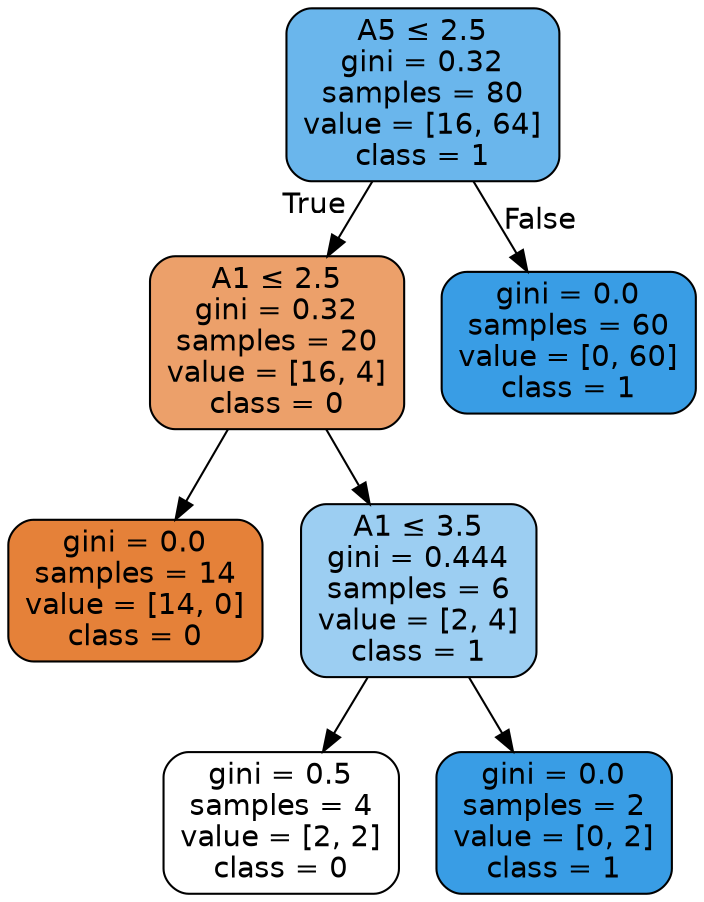 digraph Tree {
node [shape=box, style="filled, rounded", color="black", fontname="helvetica"] ;
edge [fontname="helvetica"] ;
0 [label=<A5 &le; 2.5<br/>gini = 0.32<br/>samples = 80<br/>value = [16, 64]<br/>class = 1>, fillcolor="#6ab6ec"] ;
1 [label=<A1 &le; 2.5<br/>gini = 0.32<br/>samples = 20<br/>value = [16, 4]<br/>class = 0>, fillcolor="#eca06a"] ;
0 -> 1 [labeldistance=2.5, labelangle=45, headlabel="True"] ;
2 [label=<gini = 0.0<br/>samples = 14<br/>value = [14, 0]<br/>class = 0>, fillcolor="#e58139"] ;
1 -> 2 ;
3 [label=<A1 &le; 3.5<br/>gini = 0.444<br/>samples = 6<br/>value = [2, 4]<br/>class = 1>, fillcolor="#9ccef2"] ;
1 -> 3 ;
4 [label=<gini = 0.5<br/>samples = 4<br/>value = [2, 2]<br/>class = 0>, fillcolor="#ffffff"] ;
3 -> 4 ;
5 [label=<gini = 0.0<br/>samples = 2<br/>value = [0, 2]<br/>class = 1>, fillcolor="#399de5"] ;
3 -> 5 ;
6 [label=<gini = 0.0<br/>samples = 60<br/>value = [0, 60]<br/>class = 1>, fillcolor="#399de5"] ;
0 -> 6 [labeldistance=2.5, labelangle=-45, headlabel="False"] ;
}
